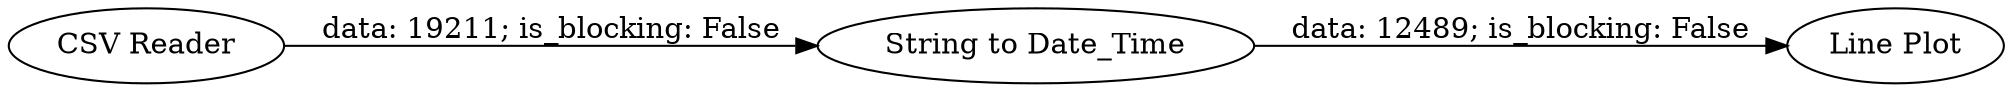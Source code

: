 digraph {
	"-3666518536860805764_1" [label="CSV Reader"]
	"-3666518536860805764_2" [label="Line Plot"]
	"-3666518536860805764_3" [label="String to Date_Time"]
	"-3666518536860805764_1" -> "-3666518536860805764_3" [label="data: 19211; is_blocking: False"]
	"-3666518536860805764_3" -> "-3666518536860805764_2" [label="data: 12489; is_blocking: False"]
	rankdir=LR
}
